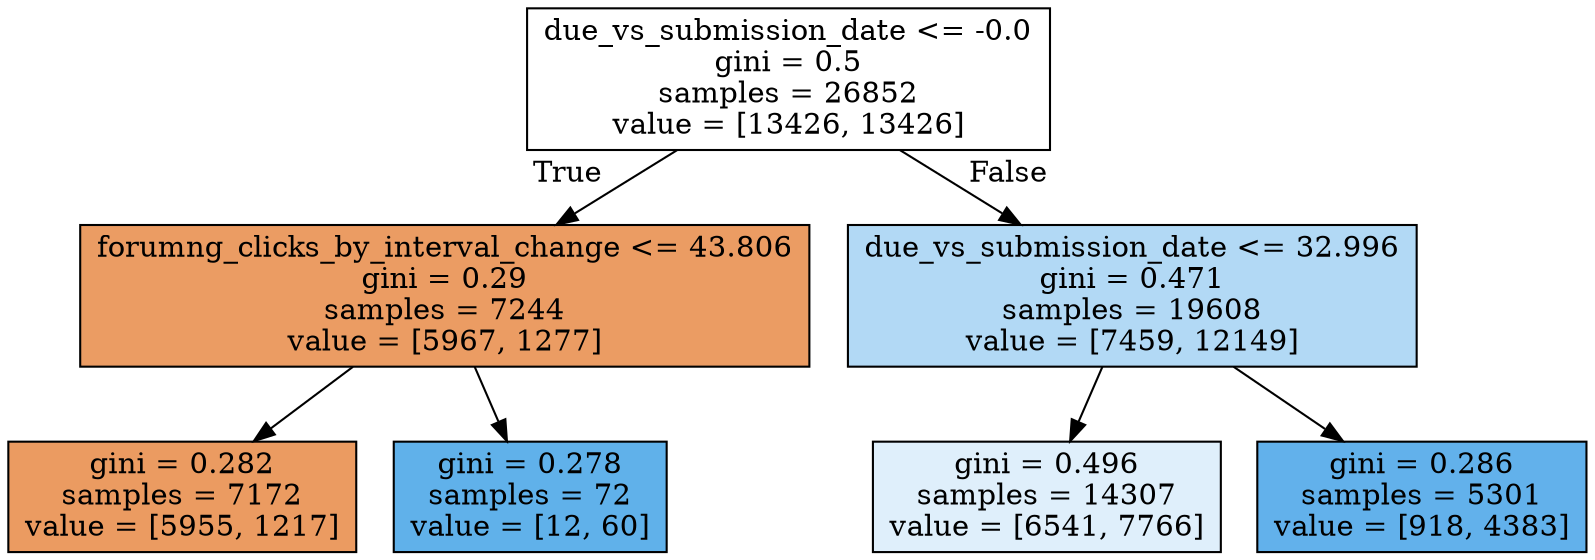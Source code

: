 digraph Tree {
node [shape=box, style="filled", color="black"] ;
0 [label="due_vs_submission_date <= -0.0\ngini = 0.5\nsamples = 26852\nvalue = [13426, 13426]", fillcolor="#e5813900"] ;
1 [label="forumng_clicks_by_interval_change <= 43.806\ngini = 0.29\nsamples = 7244\nvalue = [5967, 1277]", fillcolor="#e58139c8"] ;
0 -> 1 [labeldistance=2.5, labelangle=45, headlabel="True"] ;
2 [label="gini = 0.282\nsamples = 7172\nvalue = [5955, 1217]", fillcolor="#e58139cb"] ;
1 -> 2 ;
3 [label="gini = 0.278\nsamples = 72\nvalue = [12, 60]", fillcolor="#399de5cc"] ;
1 -> 3 ;
4 [label="due_vs_submission_date <= 32.996\ngini = 0.471\nsamples = 19608\nvalue = [7459, 12149]", fillcolor="#399de562"] ;
0 -> 4 [labeldistance=2.5, labelangle=-45, headlabel="False"] ;
5 [label="gini = 0.496\nsamples = 14307\nvalue = [6541, 7766]", fillcolor="#399de528"] ;
4 -> 5 ;
6 [label="gini = 0.286\nsamples = 5301\nvalue = [918, 4383]", fillcolor="#399de5ca"] ;
4 -> 6 ;
}